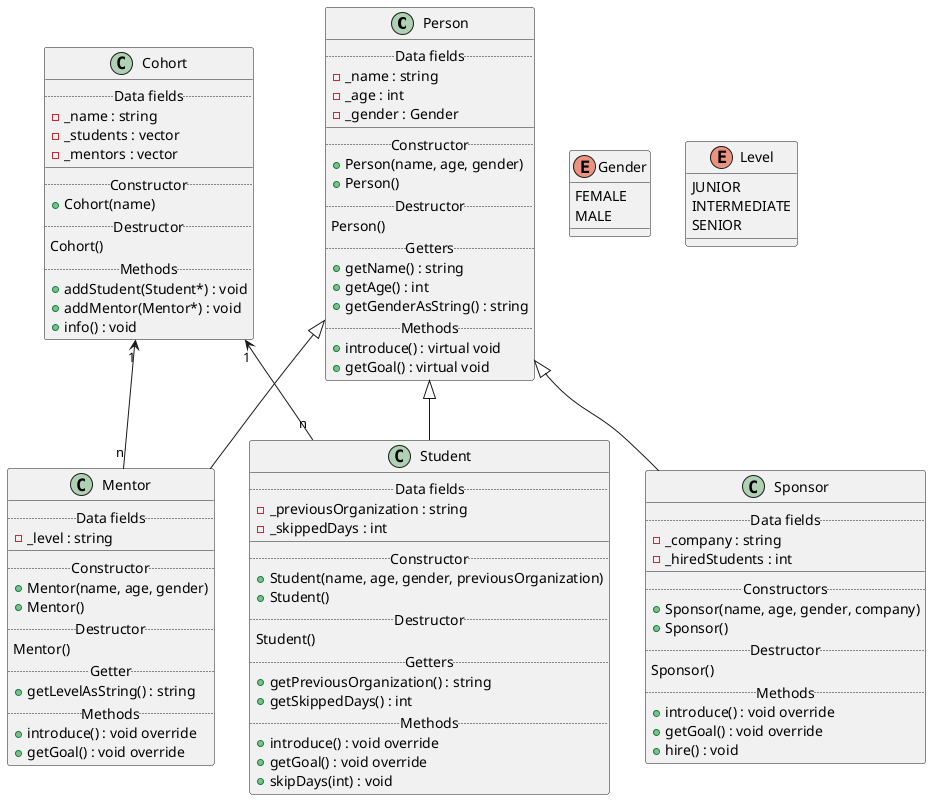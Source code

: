 @startuml

class Person {
    .. Data fields ..
        {field} - _name : string
        {field} - _age : int
        {field} - _gender : Gender
    __
    .. Constructor ..
        {method} + Person(name, age, gender)
        {method} + Person()
    .. Destructor ..
            Person()
    .. Getters ..
        {method} + getName() : string
        {method} + getAge() : int
        {method} + getGenderAsString() : string
    .. Methods ..
        {method} + introduce() : virtual void
        {method} + getGoal() : virtual void
}

class Student {
    .. Data fields ..
        {field} - _previousOrganization : string
        {field} - _skippedDays : int
    __
    .. Constructor ..
        {method} + Student(name, age, gender, previousOrganization)
        {method} + Student()
    .. Destructor ..
        Student()
    .. Getters ..
        {method} + getPreviousOrganization() : string
        {method} + getSkippedDays() : int
    .. Methods ..
        {method} + introduce() : void override
        {method} + getGoal() : void override
        {method} + skipDays(int) : void
}

class Mentor {
    .. Data fields ..
        {field} - _level : string
    __
    .. Constructor ..
        {method} + Mentor(name, age, gender)
        {method} + Mentor()
    .. Destructor ..
            Mentor()
    .. Getter ..
        {method} + getLevelAsString() : string
    .. Methods ..
        {method} + introduce() : void override
        {method} + getGoal() : void override
}

class Sponsor {
    .. Data fields ..
        {field} - _company : string
        {field} - _hiredStudents : int
    __
    .. Constructors ..
        {method} + Sponsor(name, age, gender, company)
        {method} + Sponsor()
    .. Destructor ..
            Sponsor()
    .. Methods ..
        {method} + introduce() : void override
        {method} + getGoal() : void override
        {method} + hire() : void
}

class Cohort {
    .. Data fields ..
        {field} - _name : string
        {field} - _students : vector
        {field} - _mentors : vector
    __
    .. Constructor ..
        {method} + Cohort(name)
    .. Destructor ..
            Cohort()
    .. Methods ..
        {method} + addStudent(Student*) : void
        {method} + addMentor(Mentor*) : void
        {method} + info() : void
}

Person <|-- Student
Person <|-- Mentor
Person <|-- Sponsor


Cohort "1" <-- "n" Student
Cohort "1" <-- "n" Mentor

enum Gender {
    FEMALE
    MALE
}

enum Level {
    JUNIOR
    INTERMEDIATE
    SENIOR
}

@enduml